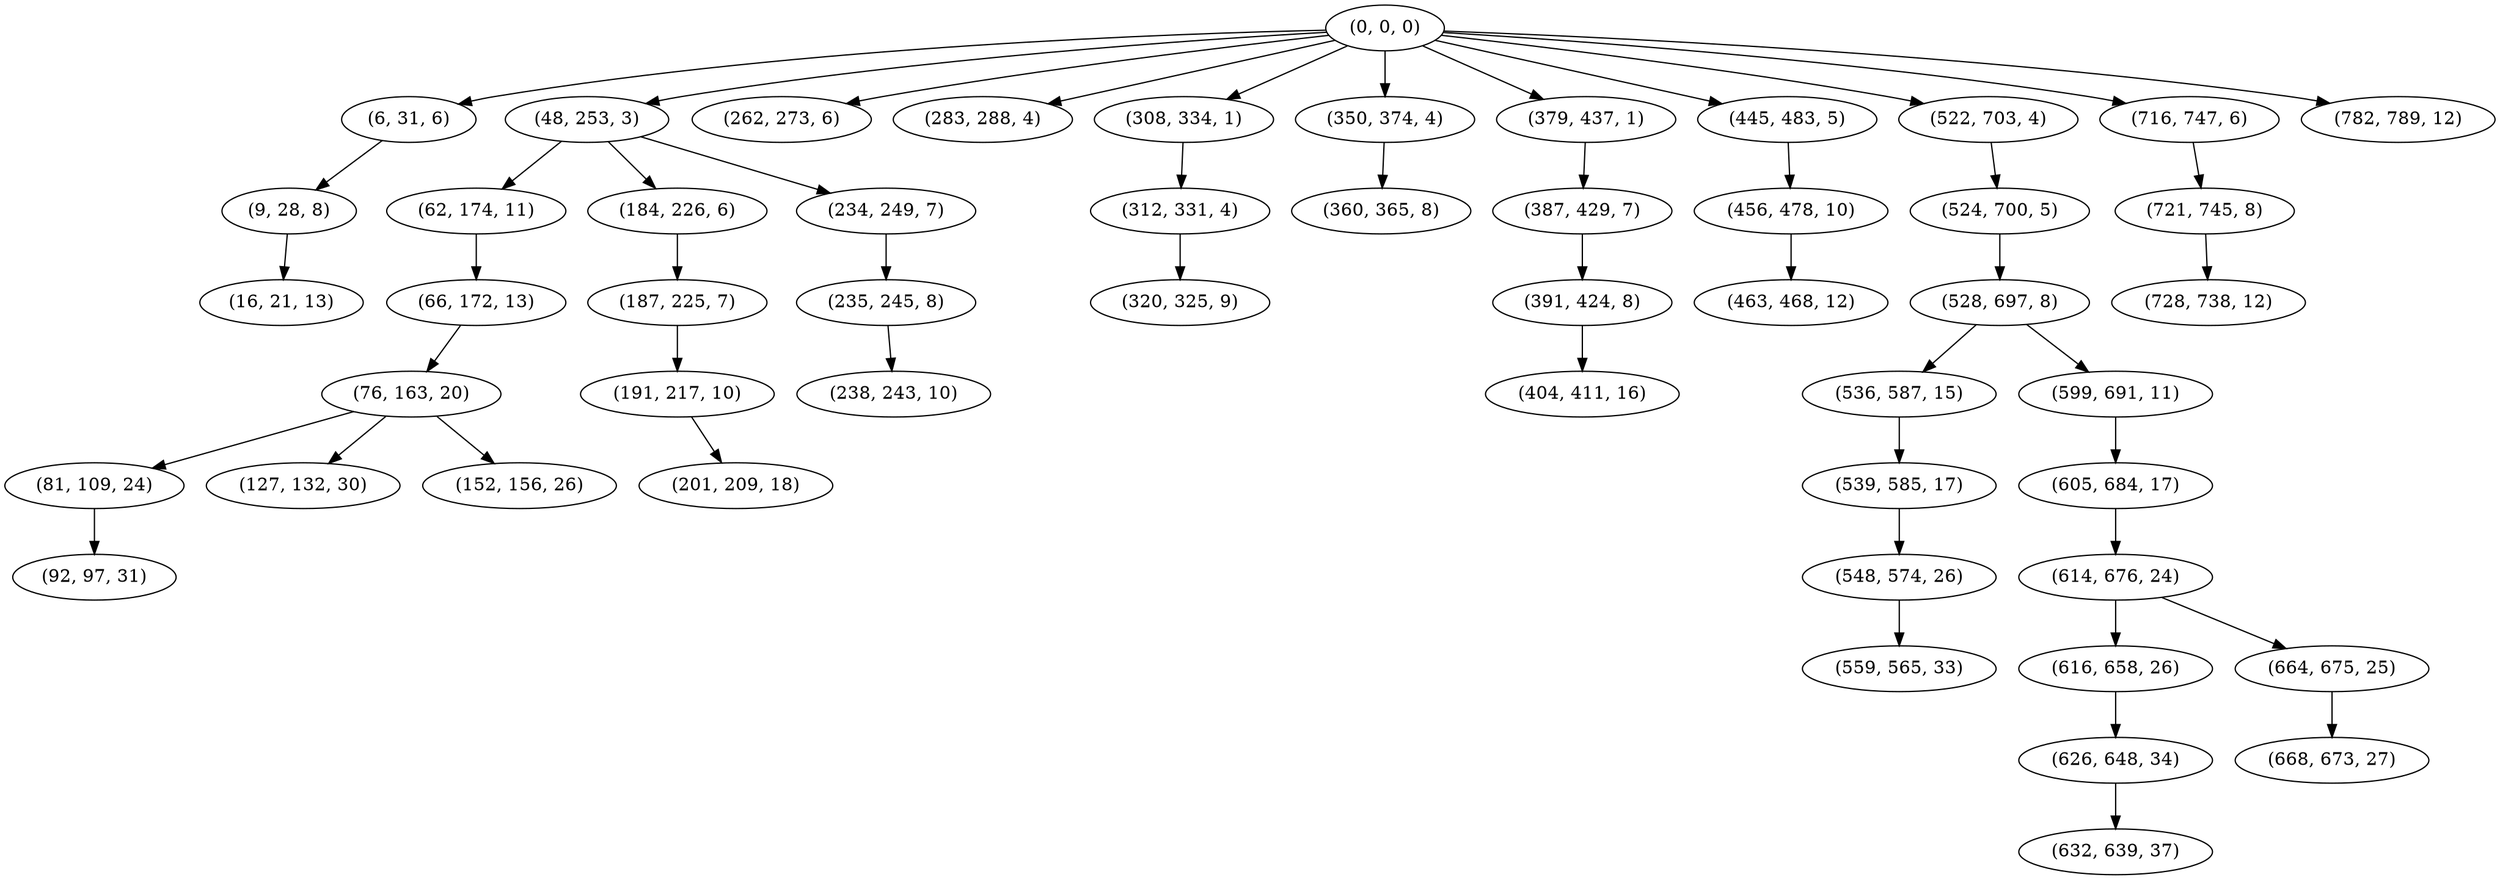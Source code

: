 digraph tree {
    "(0, 0, 0)";
    "(6, 31, 6)";
    "(9, 28, 8)";
    "(16, 21, 13)";
    "(48, 253, 3)";
    "(62, 174, 11)";
    "(66, 172, 13)";
    "(76, 163, 20)";
    "(81, 109, 24)";
    "(92, 97, 31)";
    "(127, 132, 30)";
    "(152, 156, 26)";
    "(184, 226, 6)";
    "(187, 225, 7)";
    "(191, 217, 10)";
    "(201, 209, 18)";
    "(234, 249, 7)";
    "(235, 245, 8)";
    "(238, 243, 10)";
    "(262, 273, 6)";
    "(283, 288, 4)";
    "(308, 334, 1)";
    "(312, 331, 4)";
    "(320, 325, 9)";
    "(350, 374, 4)";
    "(360, 365, 8)";
    "(379, 437, 1)";
    "(387, 429, 7)";
    "(391, 424, 8)";
    "(404, 411, 16)";
    "(445, 483, 5)";
    "(456, 478, 10)";
    "(463, 468, 12)";
    "(522, 703, 4)";
    "(524, 700, 5)";
    "(528, 697, 8)";
    "(536, 587, 15)";
    "(539, 585, 17)";
    "(548, 574, 26)";
    "(559, 565, 33)";
    "(599, 691, 11)";
    "(605, 684, 17)";
    "(614, 676, 24)";
    "(616, 658, 26)";
    "(626, 648, 34)";
    "(632, 639, 37)";
    "(664, 675, 25)";
    "(668, 673, 27)";
    "(716, 747, 6)";
    "(721, 745, 8)";
    "(728, 738, 12)";
    "(782, 789, 12)";
    "(0, 0, 0)" -> "(6, 31, 6)";
    "(0, 0, 0)" -> "(48, 253, 3)";
    "(0, 0, 0)" -> "(262, 273, 6)";
    "(0, 0, 0)" -> "(283, 288, 4)";
    "(0, 0, 0)" -> "(308, 334, 1)";
    "(0, 0, 0)" -> "(350, 374, 4)";
    "(0, 0, 0)" -> "(379, 437, 1)";
    "(0, 0, 0)" -> "(445, 483, 5)";
    "(0, 0, 0)" -> "(522, 703, 4)";
    "(0, 0, 0)" -> "(716, 747, 6)";
    "(0, 0, 0)" -> "(782, 789, 12)";
    "(6, 31, 6)" -> "(9, 28, 8)";
    "(9, 28, 8)" -> "(16, 21, 13)";
    "(48, 253, 3)" -> "(62, 174, 11)";
    "(48, 253, 3)" -> "(184, 226, 6)";
    "(48, 253, 3)" -> "(234, 249, 7)";
    "(62, 174, 11)" -> "(66, 172, 13)";
    "(66, 172, 13)" -> "(76, 163, 20)";
    "(76, 163, 20)" -> "(81, 109, 24)";
    "(76, 163, 20)" -> "(127, 132, 30)";
    "(76, 163, 20)" -> "(152, 156, 26)";
    "(81, 109, 24)" -> "(92, 97, 31)";
    "(184, 226, 6)" -> "(187, 225, 7)";
    "(187, 225, 7)" -> "(191, 217, 10)";
    "(191, 217, 10)" -> "(201, 209, 18)";
    "(234, 249, 7)" -> "(235, 245, 8)";
    "(235, 245, 8)" -> "(238, 243, 10)";
    "(308, 334, 1)" -> "(312, 331, 4)";
    "(312, 331, 4)" -> "(320, 325, 9)";
    "(350, 374, 4)" -> "(360, 365, 8)";
    "(379, 437, 1)" -> "(387, 429, 7)";
    "(387, 429, 7)" -> "(391, 424, 8)";
    "(391, 424, 8)" -> "(404, 411, 16)";
    "(445, 483, 5)" -> "(456, 478, 10)";
    "(456, 478, 10)" -> "(463, 468, 12)";
    "(522, 703, 4)" -> "(524, 700, 5)";
    "(524, 700, 5)" -> "(528, 697, 8)";
    "(528, 697, 8)" -> "(536, 587, 15)";
    "(528, 697, 8)" -> "(599, 691, 11)";
    "(536, 587, 15)" -> "(539, 585, 17)";
    "(539, 585, 17)" -> "(548, 574, 26)";
    "(548, 574, 26)" -> "(559, 565, 33)";
    "(599, 691, 11)" -> "(605, 684, 17)";
    "(605, 684, 17)" -> "(614, 676, 24)";
    "(614, 676, 24)" -> "(616, 658, 26)";
    "(614, 676, 24)" -> "(664, 675, 25)";
    "(616, 658, 26)" -> "(626, 648, 34)";
    "(626, 648, 34)" -> "(632, 639, 37)";
    "(664, 675, 25)" -> "(668, 673, 27)";
    "(716, 747, 6)" -> "(721, 745, 8)";
    "(721, 745, 8)" -> "(728, 738, 12)";
}
